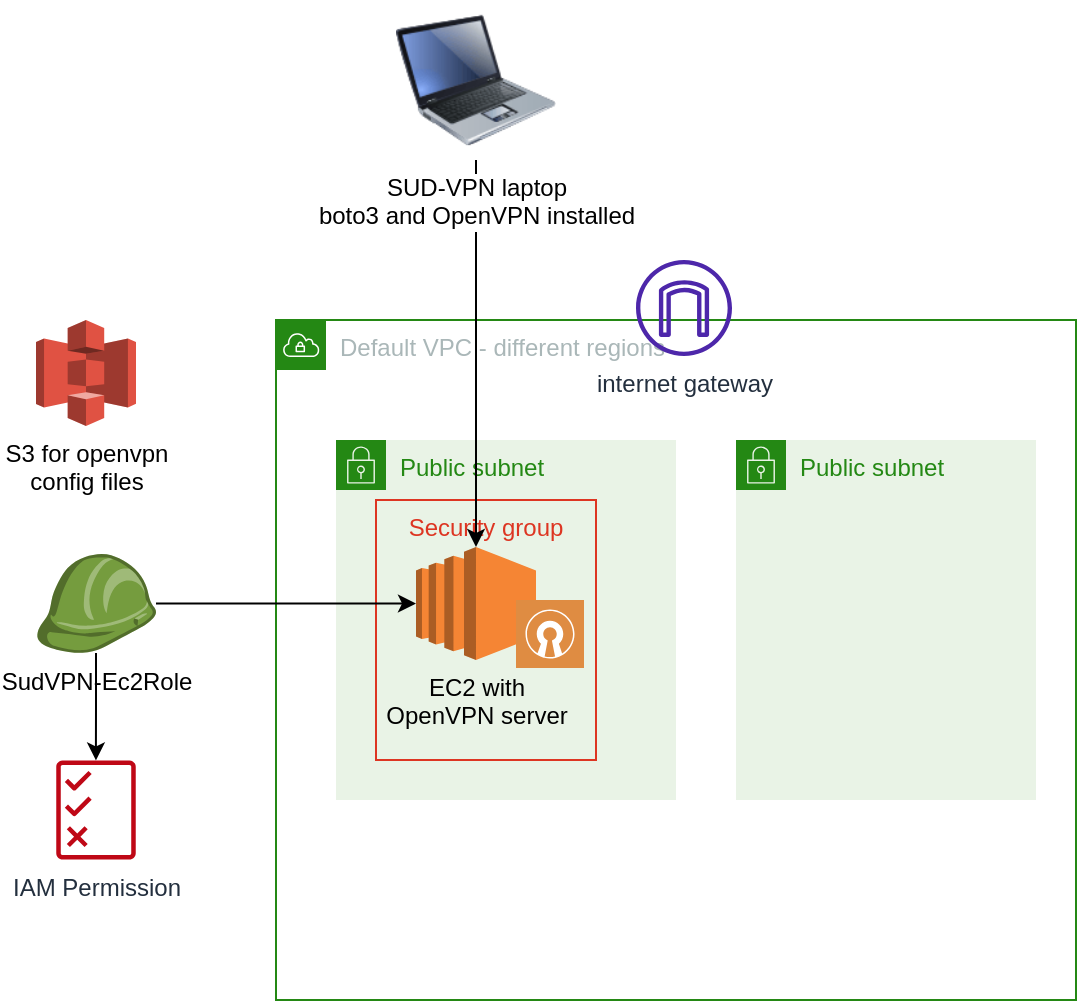 <mxfile version="21.5.0" type="device">
  <diagram name="Page-1" id="ct_6wlmby2jzl4FPbATt">
    <mxGraphModel dx="1570" dy="569" grid="1" gridSize="10" guides="1" tooltips="1" connect="1" arrows="1" fold="1" page="1" pageScale="1" pageWidth="827" pageHeight="1169" math="0" shadow="0">
      <root>
        <mxCell id="0" />
        <mxCell id="1" parent="0" />
        <mxCell id="c8Y8wJNa-GmbBk0ausFE-1" value="Default VPC - different regions" style="points=[[0,0],[0.25,0],[0.5,0],[0.75,0],[1,0],[1,0.25],[1,0.5],[1,0.75],[1,1],[0.75,1],[0.5,1],[0.25,1],[0,1],[0,0.75],[0,0.5],[0,0.25]];outlineConnect=0;gradientColor=none;html=1;whiteSpace=wrap;fontSize=12;fontStyle=0;container=1;pointerEvents=0;collapsible=0;recursiveResize=0;shape=mxgraph.aws4.group;grIcon=mxgraph.aws4.group_vpc;strokeColor=#248814;fillColor=none;verticalAlign=top;align=left;spacingLeft=30;fontColor=#AAB7B8;dashed=0;" vertex="1" parent="1">
          <mxGeometry x="80" y="160" width="400" height="340" as="geometry" />
        </mxCell>
        <mxCell id="c8Y8wJNa-GmbBk0ausFE-2" value="Public subnet" style="points=[[0,0],[0.25,0],[0.5,0],[0.75,0],[1,0],[1,0.25],[1,0.5],[1,0.75],[1,1],[0.75,1],[0.5,1],[0.25,1],[0,1],[0,0.75],[0,0.5],[0,0.25]];outlineConnect=0;gradientColor=none;html=1;whiteSpace=wrap;fontSize=12;fontStyle=0;container=1;pointerEvents=0;collapsible=0;recursiveResize=0;shape=mxgraph.aws4.group;grIcon=mxgraph.aws4.group_security_group;grStroke=0;strokeColor=#248814;fillColor=#E9F3E6;verticalAlign=top;align=left;spacingLeft=30;fontColor=#248814;dashed=0;" vertex="1" parent="c8Y8wJNa-GmbBk0ausFE-1">
          <mxGeometry x="30" y="60" width="170" height="180" as="geometry" />
        </mxCell>
        <mxCell id="c8Y8wJNa-GmbBk0ausFE-11" value="Security group" style="fillColor=none;strokeColor=#DD3522;verticalAlign=top;fontStyle=0;fontColor=#DD3522;whiteSpace=wrap;html=1;" vertex="1" parent="c8Y8wJNa-GmbBk0ausFE-2">
          <mxGeometry x="20" y="30" width="110" height="130" as="geometry" />
        </mxCell>
        <mxCell id="c8Y8wJNa-GmbBk0ausFE-5" value="EC2 with &lt;br&gt;OpenVPN server" style="outlineConnect=0;dashed=0;verticalLabelPosition=bottom;verticalAlign=top;align=center;html=1;shape=mxgraph.aws3.ec2;fillColor=#F58534;gradientColor=none;" vertex="1" parent="c8Y8wJNa-GmbBk0ausFE-2">
          <mxGeometry x="40" y="53.5" width="60" height="56.5" as="geometry" />
        </mxCell>
        <mxCell id="c8Y8wJNa-GmbBk0ausFE-14" value="" style="sketch=0;pointerEvents=1;shadow=0;dashed=0;html=1;strokeColor=none;fillColor=#DF8C42;labelPosition=center;verticalLabelPosition=bottom;verticalAlign=top;align=center;outlineConnect=0;shape=mxgraph.veeam2.open_vpn;" vertex="1" parent="c8Y8wJNa-GmbBk0ausFE-2">
          <mxGeometry x="90" y="80" width="34" height="34" as="geometry" />
        </mxCell>
        <mxCell id="c8Y8wJNa-GmbBk0ausFE-3" value="Public subnet" style="points=[[0,0],[0.25,0],[0.5,0],[0.75,0],[1,0],[1,0.25],[1,0.5],[1,0.75],[1,1],[0.75,1],[0.5,1],[0.25,1],[0,1],[0,0.75],[0,0.5],[0,0.25]];outlineConnect=0;gradientColor=none;html=1;whiteSpace=wrap;fontSize=12;fontStyle=0;container=1;pointerEvents=0;collapsible=0;recursiveResize=0;shape=mxgraph.aws4.group;grIcon=mxgraph.aws4.group_security_group;grStroke=0;strokeColor=#248814;fillColor=#E9F3E6;verticalAlign=top;align=left;spacingLeft=30;fontColor=#248814;dashed=0;" vertex="1" parent="c8Y8wJNa-GmbBk0ausFE-1">
          <mxGeometry x="230" y="60" width="150" height="180" as="geometry" />
        </mxCell>
        <mxCell id="c8Y8wJNa-GmbBk0ausFE-4" value="internet gateway" style="sketch=0;outlineConnect=0;fontColor=#232F3E;gradientColor=none;fillColor=#4D27AA;strokeColor=none;dashed=0;verticalLabelPosition=bottom;verticalAlign=top;align=center;html=1;fontSize=12;fontStyle=0;aspect=fixed;pointerEvents=1;shape=mxgraph.aws4.internet_gateway;" vertex="1" parent="1">
          <mxGeometry x="260" y="130" width="48" height="48" as="geometry" />
        </mxCell>
        <mxCell id="c8Y8wJNa-GmbBk0ausFE-8" style="edgeStyle=orthogonalEdgeStyle;rounded=0;orthogonalLoop=1;jettySize=auto;html=1;" edge="1" parent="1" source="c8Y8wJNa-GmbBk0ausFE-6" target="c8Y8wJNa-GmbBk0ausFE-5">
          <mxGeometry relative="1" as="geometry" />
        </mxCell>
        <mxCell id="c8Y8wJNa-GmbBk0ausFE-9" style="edgeStyle=orthogonalEdgeStyle;rounded=0;orthogonalLoop=1;jettySize=auto;html=1;" edge="1" parent="1" source="c8Y8wJNa-GmbBk0ausFE-6" target="c8Y8wJNa-GmbBk0ausFE-7">
          <mxGeometry relative="1" as="geometry" />
        </mxCell>
        <mxCell id="c8Y8wJNa-GmbBk0ausFE-6" value="SudVPN-Ec2Role" style="outlineConnect=0;dashed=0;verticalLabelPosition=bottom;verticalAlign=top;align=center;html=1;shape=mxgraph.aws3.role;fillColor=#759C3E;gradientColor=none;" vertex="1" parent="1">
          <mxGeometry x="-40" y="277" width="60" height="49.5" as="geometry" />
        </mxCell>
        <mxCell id="c8Y8wJNa-GmbBk0ausFE-7" value="IAM Permission" style="sketch=0;outlineConnect=0;fontColor=#232F3E;gradientColor=none;fillColor=#BF0816;strokeColor=none;dashed=0;verticalLabelPosition=bottom;verticalAlign=top;align=center;html=1;fontSize=12;fontStyle=0;aspect=fixed;pointerEvents=1;shape=mxgraph.aws4.permissions;" vertex="1" parent="1">
          <mxGeometry x="-29.87" y="380" width="39.74" height="50" as="geometry" />
        </mxCell>
        <mxCell id="c8Y8wJNa-GmbBk0ausFE-10" value="S3 for openvpn &lt;br&gt;config files" style="outlineConnect=0;dashed=0;verticalLabelPosition=bottom;verticalAlign=top;align=center;html=1;shape=mxgraph.aws3.s3;fillColor=#E05243;gradientColor=none;" vertex="1" parent="1">
          <mxGeometry x="-40" y="160" width="50" height="53" as="geometry" />
        </mxCell>
        <mxCell id="c8Y8wJNa-GmbBk0ausFE-13" style="edgeStyle=orthogonalEdgeStyle;rounded=0;orthogonalLoop=1;jettySize=auto;html=1;" edge="1" parent="1" source="c8Y8wJNa-GmbBk0ausFE-12" target="c8Y8wJNa-GmbBk0ausFE-5">
          <mxGeometry relative="1" as="geometry" />
        </mxCell>
        <mxCell id="c8Y8wJNa-GmbBk0ausFE-12" value="SUD-VPN laptop&lt;br&gt;boto3 and OpenVPN installed" style="image;html=1;image=img/lib/clip_art/computers/Laptop_128x128.png" vertex="1" parent="1">
          <mxGeometry x="140" width="80" height="80" as="geometry" />
        </mxCell>
      </root>
    </mxGraphModel>
  </diagram>
</mxfile>
